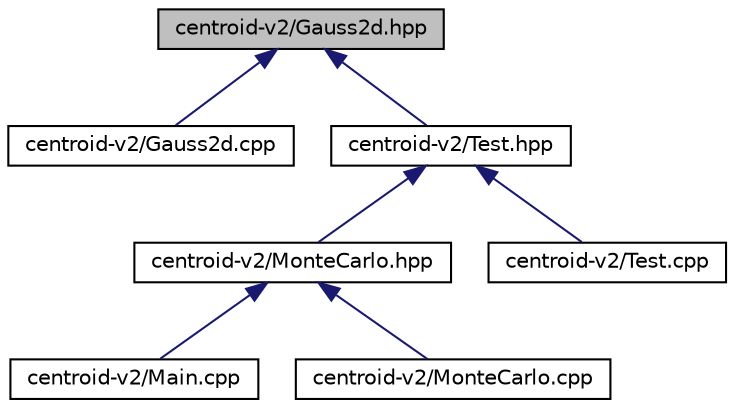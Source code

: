 digraph "centroid-v2/Gauss2d.hpp"
{
  edge [fontname="Helvetica",fontsize="10",labelfontname="Helvetica",labelfontsize="10"];
  node [fontname="Helvetica",fontsize="10",shape=record];
  Node1 [label="centroid-v2/Gauss2d.hpp",height=0.2,width=0.4,color="black", fillcolor="grey75", style="filled", fontcolor="black"];
  Node1 -> Node2 [dir="back",color="midnightblue",fontsize="10",style="solid",fontname="Helvetica"];
  Node2 [label="centroid-v2/Gauss2d.cpp",height=0.2,width=0.4,color="black", fillcolor="white", style="filled",URL="$_gauss2d_8cpp.html",tooltip="Generate a 2d Gaussian with noise. "];
  Node1 -> Node3 [dir="back",color="midnightblue",fontsize="10",style="solid",fontname="Helvetica"];
  Node3 [label="centroid-v2/Test.hpp",height=0.2,width=0.4,color="black", fillcolor="white", style="filled",URL="$_test_8hpp.html",tooltip="Header file for Test class. "];
  Node3 -> Node4 [dir="back",color="midnightblue",fontsize="10",style="solid",fontname="Helvetica"];
  Node4 [label="centroid-v2/MonteCarlo.hpp",height=0.2,width=0.4,color="black", fillcolor="white", style="filled",URL="$_monte_carlo_8hpp.html",tooltip="Header file for MonteCarlo class. "];
  Node4 -> Node5 [dir="back",color="midnightblue",fontsize="10",style="solid",fontname="Helvetica"];
  Node5 [label="centroid-v2/Main.cpp",height=0.2,width=0.4,color="black", fillcolor="white", style="filled",URL="$_main_8cpp.html",tooltip="Main method to run centroid recovery simulation. "];
  Node4 -> Node6 [dir="back",color="midnightblue",fontsize="10",style="solid",fontname="Helvetica"];
  Node6 [label="centroid-v2/MonteCarlo.cpp",height=0.2,width=0.4,color="black", fillcolor="white", style="filled",URL="$_monte_carlo_8cpp.html",tooltip="Monte Carlo simulation of centroid determination error. "];
  Node3 -> Node7 [dir="back",color="midnightblue",fontsize="10",style="solid",fontname="Helvetica"];
  Node7 [label="centroid-v2/Test.cpp",height=0.2,width=0.4,color="black", fillcolor="white", style="filled",URL="$_test_8cpp.html",tooltip="Bin an inputted Gaussian 2d array and find its centroid. "];
}
